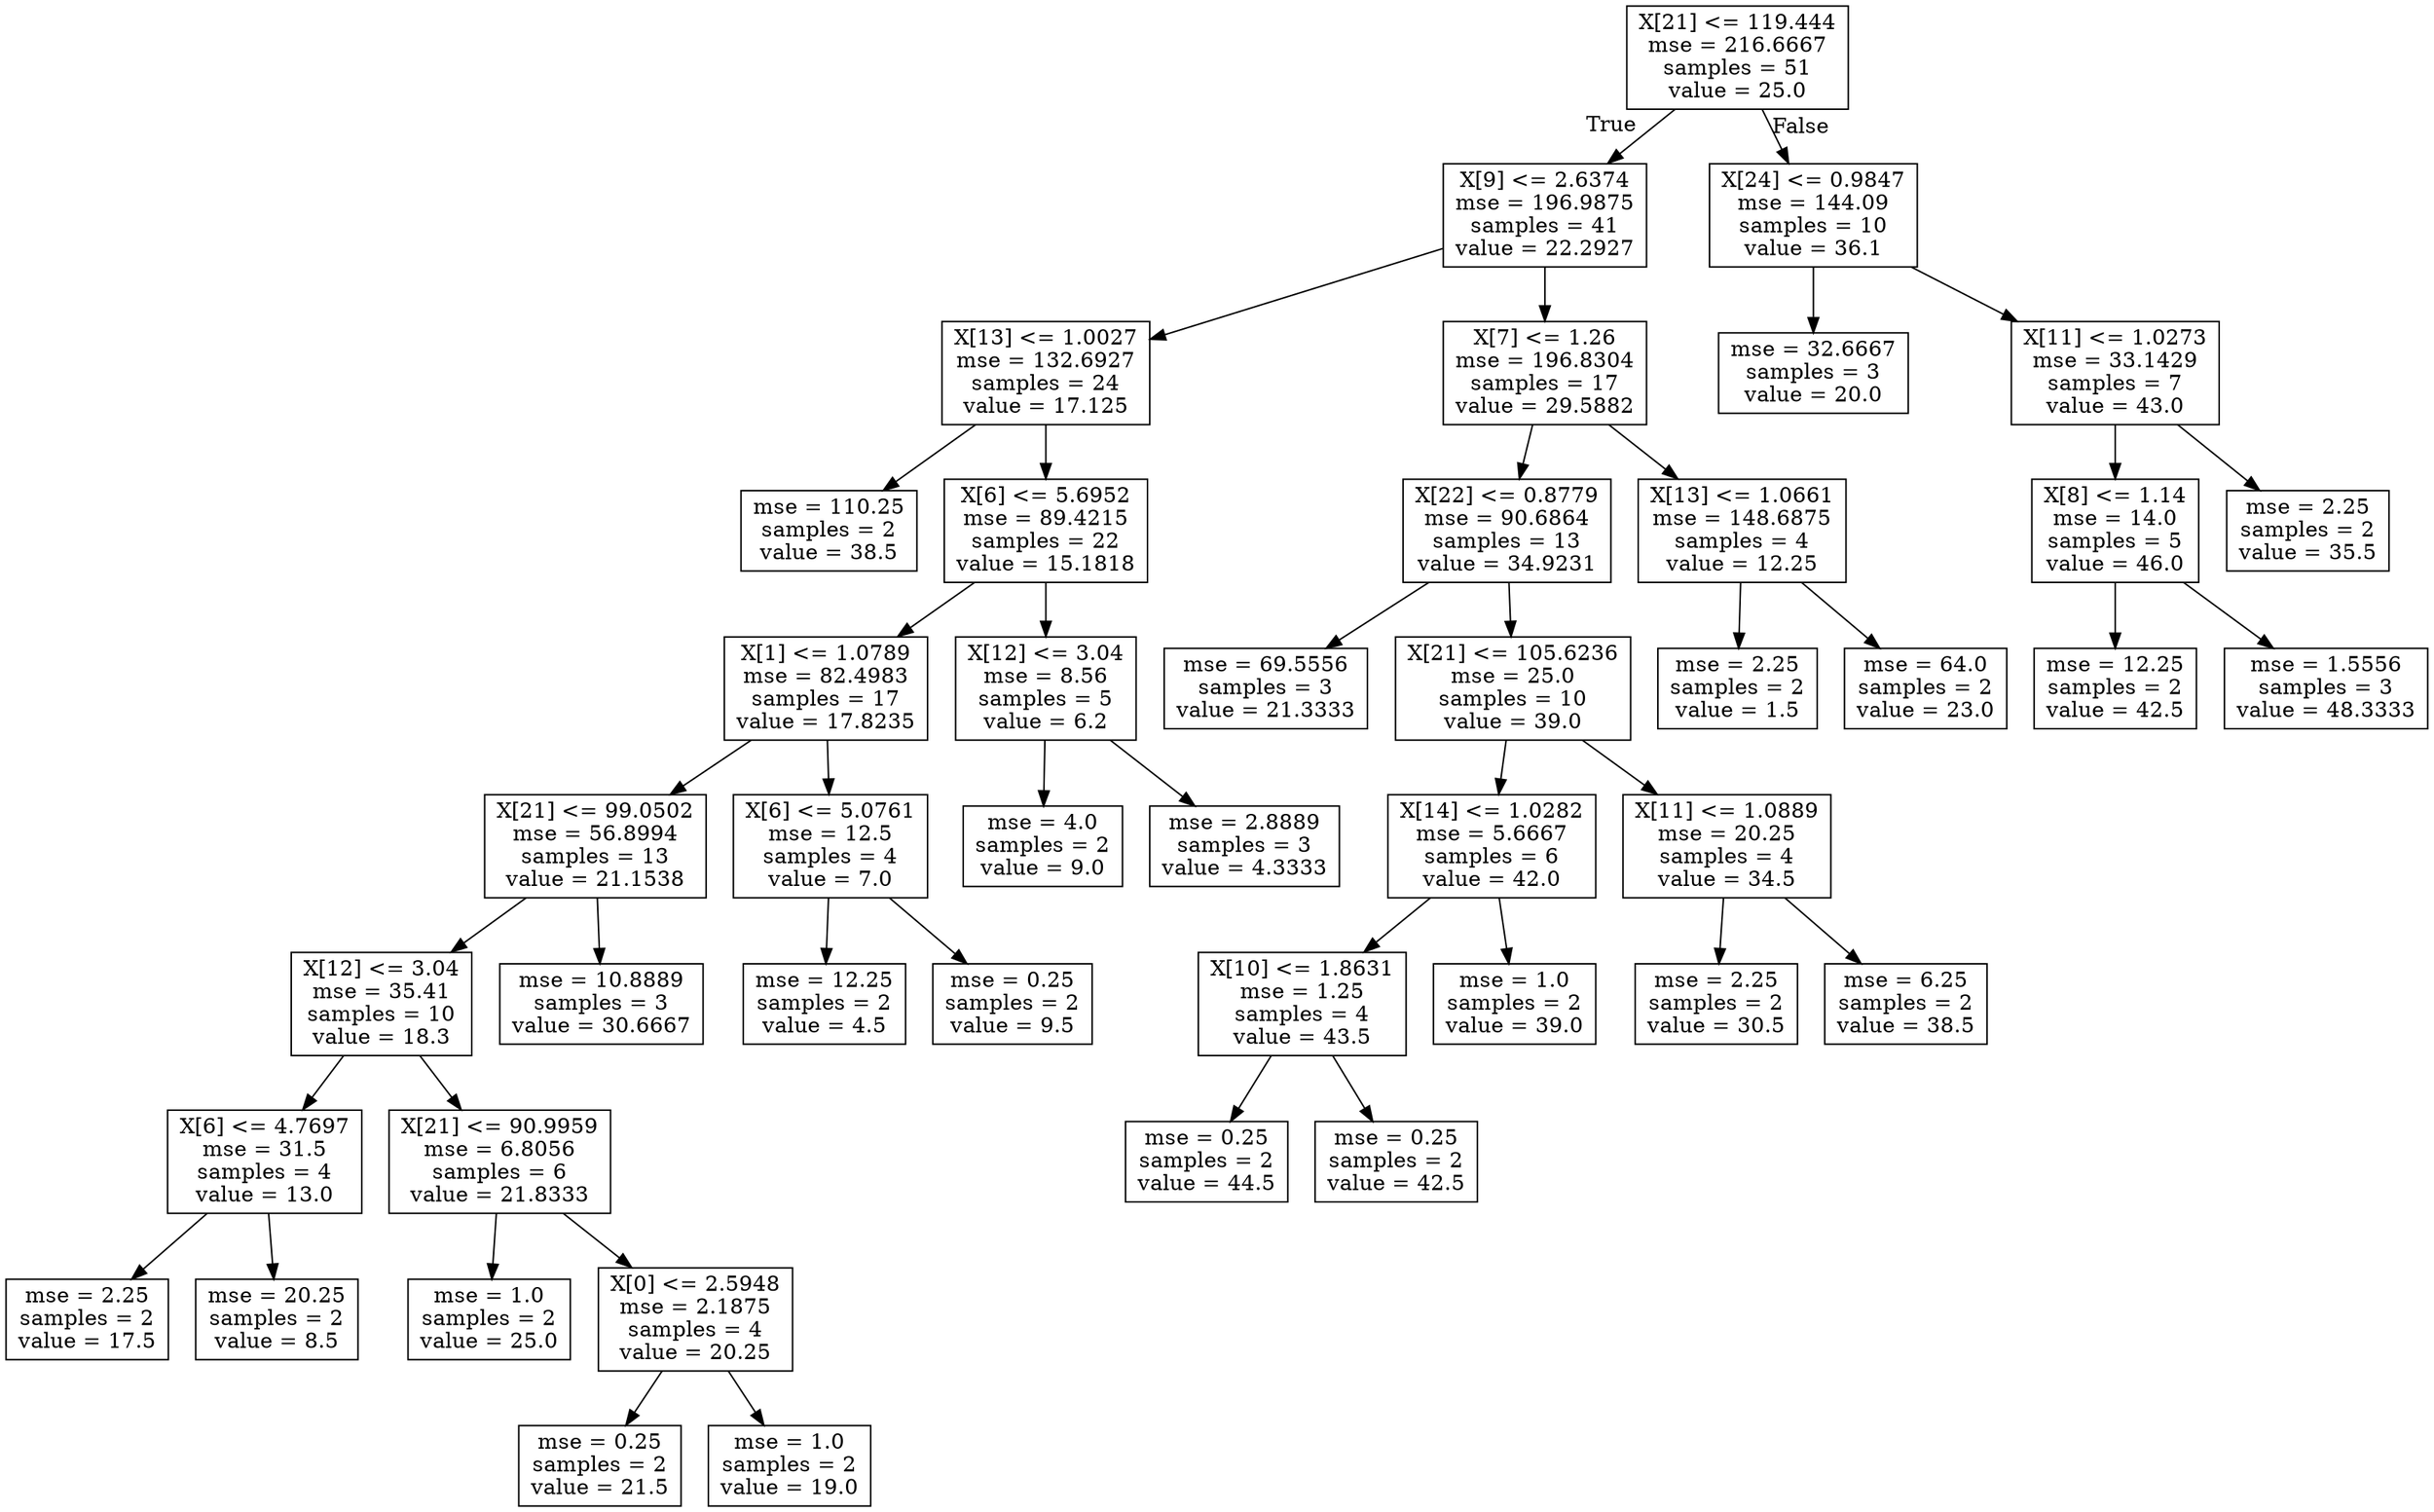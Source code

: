 digraph Tree {
node [shape=box] ;
0 [label="X[21] <= 119.444\nmse = 216.6667\nsamples = 51\nvalue = 25.0"] ;
1 [label="X[9] <= 2.6374\nmse = 196.9875\nsamples = 41\nvalue = 22.2927"] ;
0 -> 1 [labeldistance=2.5, labelangle=45, headlabel="True"] ;
2 [label="X[13] <= 1.0027\nmse = 132.6927\nsamples = 24\nvalue = 17.125"] ;
1 -> 2 ;
3 [label="mse = 110.25\nsamples = 2\nvalue = 38.5"] ;
2 -> 3 ;
4 [label="X[6] <= 5.6952\nmse = 89.4215\nsamples = 22\nvalue = 15.1818"] ;
2 -> 4 ;
5 [label="X[1] <= 1.0789\nmse = 82.4983\nsamples = 17\nvalue = 17.8235"] ;
4 -> 5 ;
6 [label="X[21] <= 99.0502\nmse = 56.8994\nsamples = 13\nvalue = 21.1538"] ;
5 -> 6 ;
7 [label="X[12] <= 3.04\nmse = 35.41\nsamples = 10\nvalue = 18.3"] ;
6 -> 7 ;
8 [label="X[6] <= 4.7697\nmse = 31.5\nsamples = 4\nvalue = 13.0"] ;
7 -> 8 ;
9 [label="mse = 2.25\nsamples = 2\nvalue = 17.5"] ;
8 -> 9 ;
10 [label="mse = 20.25\nsamples = 2\nvalue = 8.5"] ;
8 -> 10 ;
11 [label="X[21] <= 90.9959\nmse = 6.8056\nsamples = 6\nvalue = 21.8333"] ;
7 -> 11 ;
12 [label="mse = 1.0\nsamples = 2\nvalue = 25.0"] ;
11 -> 12 ;
13 [label="X[0] <= 2.5948\nmse = 2.1875\nsamples = 4\nvalue = 20.25"] ;
11 -> 13 ;
14 [label="mse = 0.25\nsamples = 2\nvalue = 21.5"] ;
13 -> 14 ;
15 [label="mse = 1.0\nsamples = 2\nvalue = 19.0"] ;
13 -> 15 ;
16 [label="mse = 10.8889\nsamples = 3\nvalue = 30.6667"] ;
6 -> 16 ;
17 [label="X[6] <= 5.0761\nmse = 12.5\nsamples = 4\nvalue = 7.0"] ;
5 -> 17 ;
18 [label="mse = 12.25\nsamples = 2\nvalue = 4.5"] ;
17 -> 18 ;
19 [label="mse = 0.25\nsamples = 2\nvalue = 9.5"] ;
17 -> 19 ;
20 [label="X[12] <= 3.04\nmse = 8.56\nsamples = 5\nvalue = 6.2"] ;
4 -> 20 ;
21 [label="mse = 4.0\nsamples = 2\nvalue = 9.0"] ;
20 -> 21 ;
22 [label="mse = 2.8889\nsamples = 3\nvalue = 4.3333"] ;
20 -> 22 ;
23 [label="X[7] <= 1.26\nmse = 196.8304\nsamples = 17\nvalue = 29.5882"] ;
1 -> 23 ;
24 [label="X[22] <= 0.8779\nmse = 90.6864\nsamples = 13\nvalue = 34.9231"] ;
23 -> 24 ;
25 [label="mse = 69.5556\nsamples = 3\nvalue = 21.3333"] ;
24 -> 25 ;
26 [label="X[21] <= 105.6236\nmse = 25.0\nsamples = 10\nvalue = 39.0"] ;
24 -> 26 ;
27 [label="X[14] <= 1.0282\nmse = 5.6667\nsamples = 6\nvalue = 42.0"] ;
26 -> 27 ;
28 [label="X[10] <= 1.8631\nmse = 1.25\nsamples = 4\nvalue = 43.5"] ;
27 -> 28 ;
29 [label="mse = 0.25\nsamples = 2\nvalue = 44.5"] ;
28 -> 29 ;
30 [label="mse = 0.25\nsamples = 2\nvalue = 42.5"] ;
28 -> 30 ;
31 [label="mse = 1.0\nsamples = 2\nvalue = 39.0"] ;
27 -> 31 ;
32 [label="X[11] <= 1.0889\nmse = 20.25\nsamples = 4\nvalue = 34.5"] ;
26 -> 32 ;
33 [label="mse = 2.25\nsamples = 2\nvalue = 30.5"] ;
32 -> 33 ;
34 [label="mse = 6.25\nsamples = 2\nvalue = 38.5"] ;
32 -> 34 ;
35 [label="X[13] <= 1.0661\nmse = 148.6875\nsamples = 4\nvalue = 12.25"] ;
23 -> 35 ;
36 [label="mse = 2.25\nsamples = 2\nvalue = 1.5"] ;
35 -> 36 ;
37 [label="mse = 64.0\nsamples = 2\nvalue = 23.0"] ;
35 -> 37 ;
38 [label="X[24] <= 0.9847\nmse = 144.09\nsamples = 10\nvalue = 36.1"] ;
0 -> 38 [labeldistance=2.5, labelangle=-45, headlabel="False"] ;
39 [label="mse = 32.6667\nsamples = 3\nvalue = 20.0"] ;
38 -> 39 ;
40 [label="X[11] <= 1.0273\nmse = 33.1429\nsamples = 7\nvalue = 43.0"] ;
38 -> 40 ;
41 [label="X[8] <= 1.14\nmse = 14.0\nsamples = 5\nvalue = 46.0"] ;
40 -> 41 ;
42 [label="mse = 12.25\nsamples = 2\nvalue = 42.5"] ;
41 -> 42 ;
43 [label="mse = 1.5556\nsamples = 3\nvalue = 48.3333"] ;
41 -> 43 ;
44 [label="mse = 2.25\nsamples = 2\nvalue = 35.5"] ;
40 -> 44 ;
}